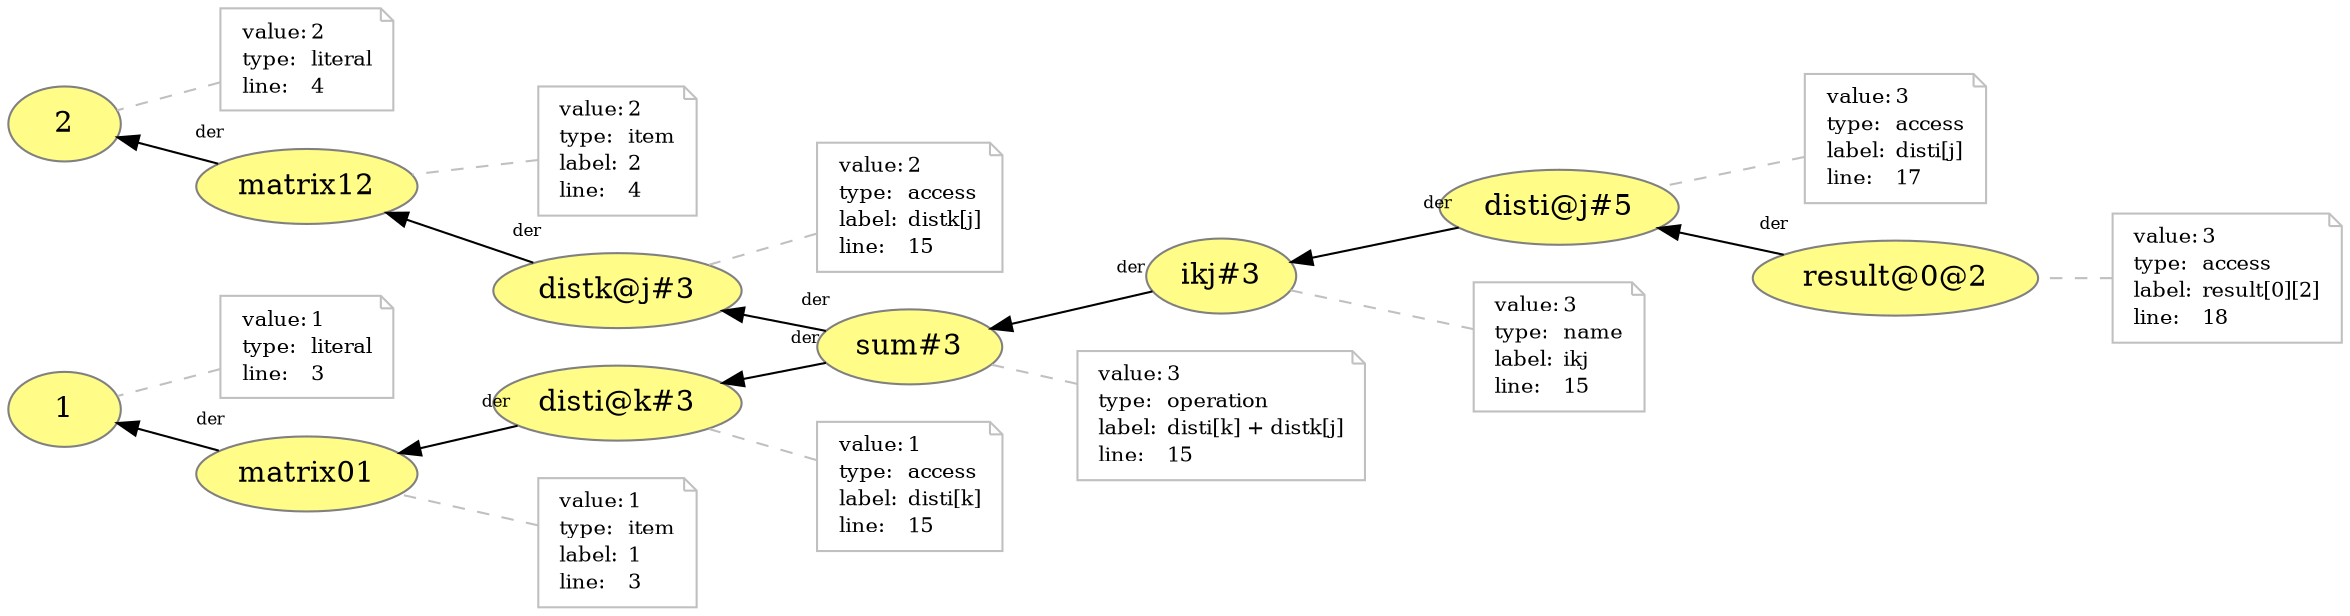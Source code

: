 digraph "PROV" { size="16,12"; rankdir="RL";
"http://example.org/distk@j#3" -> "http://example.org/matrix12" [labelfontsize="8",labeldistance="1.5",labelangle="60.0",rotation="20",taillabel="der"]
"http://example.org/disti@j#5" -> "http://example.org/ikj#3" [labelfontsize="8",labeldistance="1.5",labelangle="60.0",rotation="20",taillabel="der"]
"http://example.org/sum#3" [fillcolor="#FFFC87",color="#808080",style="filled",label="sum#3",URL="http://example.org/sum#3"]
"http://example.org/sum#3-attrs" [color="gray",shape="note",fontsize="10",fontcolor="black",label=<<TABLE cellpadding="0" border="0">
	<TR>
	    <TD align="left">value:</TD>
	    <TD align="left">3</TD>
	</TR>
	<TR>
	    <TD align="left">type:</TD>
	    <TD align="left">operation</TD>
	</TR>
	<TR>
	    <TD align="left">label:</TD>
	    <TD align="left">disti[k] + distk[j]</TD>
	</TR>
	<TR>
	    <TD align="left">line:</TD>
	    <TD align="left">15</TD>
	</TR>
</TABLE>>]
"http://example.org/sum#3-attrs" -> "http://example.org/sum#3" [color="gray",style="dashed",arrowhead="none"]
"http://example.org/1" [fillcolor="#FFFC87",color="#808080",style="filled",label="1",URL="http://example.org/1"]
"http://example.org/1-attrs" [color="gray",shape="note",fontsize="10",fontcolor="black",label=<<TABLE cellpadding="0" border="0">
	<TR>
	    <TD align="left">value:</TD>
	    <TD align="left">1</TD>
	</TR>
	<TR>
	    <TD align="left">type:</TD>
	    <TD align="left">literal</TD>
	</TR>
	<TR>
	    <TD align="left">line:</TD>
	    <TD align="left">3</TD>
	</TR>
</TABLE>>]
"http://example.org/1-attrs" -> "http://example.org/1" [color="gray",style="dashed",arrowhead="none"]
"http://example.org/ikj#3" [fillcolor="#FFFC87",color="#808080",style="filled",label="ikj#3",URL="http://example.org/ikj#3"]
"http://example.org/ikj#3-attrs" [color="gray",shape="note",fontsize="10",fontcolor="black",label=<<TABLE cellpadding="0" border="0">
	<TR>
	    <TD align="left">value:</TD>
	    <TD align="left">3</TD>
	</TR>
	<TR>
	    <TD align="left">type:</TD>
	    <TD align="left">name</TD>
	</TR>
	<TR>
	    <TD align="left">label:</TD>
	    <TD align="left">ikj</TD>
	</TR>
	<TR>
	    <TD align="left">line:</TD>
	    <TD align="left">15</TD>
	</TR>
</TABLE>>]
"http://example.org/ikj#3-attrs" -> "http://example.org/ikj#3" [color="gray",style="dashed",arrowhead="none"]
"http://example.org/2" [fillcolor="#FFFC87",color="#808080",style="filled",label="2",URL="http://example.org/2"]
"http://example.org/2-attrs" [color="gray",shape="note",fontsize="10",fontcolor="black",label=<<TABLE cellpadding="0" border="0">
	<TR>
	    <TD align="left">value:</TD>
	    <TD align="left">2</TD>
	</TR>
	<TR>
	    <TD align="left">type:</TD>
	    <TD align="left">literal</TD>
	</TR>
	<TR>
	    <TD align="left">line:</TD>
	    <TD align="left">4</TD>
	</TR>
</TABLE>>]
"http://example.org/2-attrs" -> "http://example.org/2" [color="gray",style="dashed",arrowhead="none"]
"http://example.org/disti@j#5" [fillcolor="#FFFC87",color="#808080",style="filled",label="disti@j#5",URL="http://example.org/disti@j#5"]
"http://example.org/disti@j#5-attrs" [color="gray",shape="note",fontsize="10",fontcolor="black",label=<<TABLE cellpadding="0" border="0">
	<TR>
	    <TD align="left">value:</TD>
	    <TD align="left">3</TD>
	</TR>
	<TR>
	    <TD align="left">type:</TD>
	    <TD align="left">access</TD>
	</TR>
	<TR>
	    <TD align="left">label:</TD>
	    <TD align="left">disti[j]</TD>
	</TR>
	<TR>
	    <TD align="left">line:</TD>
	    <TD align="left">17</TD>
	</TR>
</TABLE>>]
"http://example.org/disti@j#5-attrs" -> "http://example.org/disti@j#5" [color="gray",style="dashed",arrowhead="none"]
"http://example.org/sum#3" -> "http://example.org/distk@j#3" [labelfontsize="8",labeldistance="1.5",labelangle="60.0",rotation="20",taillabel="der"]
"http://example.org/disti@k#3" -> "http://example.org/matrix01" [labelfontsize="8",labeldistance="1.5",labelangle="60.0",rotation="20",taillabel="der"]
"http://example.org/result@0@2" [fillcolor="#FFFC87",color="#808080",style="filled",label="result@0@2",URL="http://example.org/result@0@2"]
"http://example.org/result@0@2-attrs" [color="gray",shape="note",fontsize="10",fontcolor="black",label=<<TABLE cellpadding="0" border="0">
	<TR>
	    <TD align="left">value:</TD>
	    <TD align="left">3</TD>
	</TR>
	<TR>
	    <TD align="left">type:</TD>
	    <TD align="left">access</TD>
	</TR>
	<TR>
	    <TD align="left">label:</TD>
	    <TD align="left">result[0][2]</TD>
	</TR>
	<TR>
	    <TD align="left">line:</TD>
	    <TD align="left">18</TD>
	</TR>
</TABLE>>]
"http://example.org/result@0@2-attrs" -> "http://example.org/result@0@2" [color="gray",style="dashed",arrowhead="none"]
"http://example.org/matrix12" [fillcolor="#FFFC87",color="#808080",style="filled",label="matrix12",URL="http://example.org/matrix12"]
"http://example.org/matrix12-attrs" [color="gray",shape="note",fontsize="10",fontcolor="black",label=<<TABLE cellpadding="0" border="0">
	<TR>
	    <TD align="left">value:</TD>
	    <TD align="left">2</TD>
	</TR>
	<TR>
	    <TD align="left">type:</TD>
	    <TD align="left">item</TD>
	</TR>
	<TR>
	    <TD align="left">label:</TD>
	    <TD align="left">2</TD>
	</TR>
	<TR>
	    <TD align="left">line:</TD>
	    <TD align="left">4</TD>
	</TR>
</TABLE>>]
"http://example.org/matrix12-attrs" -> "http://example.org/matrix12" [color="gray",style="dashed",arrowhead="none"]
"http://example.org/ikj#3" -> "http://example.org/sum#3" [labelfontsize="8",labeldistance="1.5",labelangle="60.0",rotation="20",taillabel="der"]
"http://example.org/distk@j#3" [fillcolor="#FFFC87",color="#808080",style="filled",label="distk@j#3",URL="http://example.org/distk@j#3"]
"http://example.org/distk@j#3-attrs" [color="gray",shape="note",fontsize="10",fontcolor="black",label=<<TABLE cellpadding="0" border="0">
	<TR>
	    <TD align="left">value:</TD>
	    <TD align="left">2</TD>
	</TR>
	<TR>
	    <TD align="left">type:</TD>
	    <TD align="left">access</TD>
	</TR>
	<TR>
	    <TD align="left">label:</TD>
	    <TD align="left">distk[j]</TD>
	</TR>
	<TR>
	    <TD align="left">line:</TD>
	    <TD align="left">15</TD>
	</TR>
</TABLE>>]
"http://example.org/distk@j#3-attrs" -> "http://example.org/distk@j#3" [color="gray",style="dashed",arrowhead="none"]
"http://example.org/matrix12" -> "http://example.org/2" [labelfontsize="8",labeldistance="1.5",labelangle="60.0",rotation="20",taillabel="der"]
"http://example.org/disti@k#3" [fillcolor="#FFFC87",color="#808080",style="filled",label="disti@k#3",URL="http://example.org/disti@k#3"]
"http://example.org/disti@k#3-attrs" [color="gray",shape="note",fontsize="10",fontcolor="black",label=<<TABLE cellpadding="0" border="0">
	<TR>
	    <TD align="left">value:</TD>
	    <TD align="left">1</TD>
	</TR>
	<TR>
	    <TD align="left">type:</TD>
	    <TD align="left">access</TD>
	</TR>
	<TR>
	    <TD align="left">label:</TD>
	    <TD align="left">disti[k]</TD>
	</TR>
	<TR>
	    <TD align="left">line:</TD>
	    <TD align="left">15</TD>
	</TR>
</TABLE>>]
"http://example.org/disti@k#3-attrs" -> "http://example.org/disti@k#3" [color="gray",style="dashed",arrowhead="none"]
"http://example.org/matrix01" [fillcolor="#FFFC87",color="#808080",style="filled",label="matrix01",URL="http://example.org/matrix01"]
"http://example.org/matrix01-attrs" [color="gray",shape="note",fontsize="10",fontcolor="black",label=<<TABLE cellpadding="0" border="0">
	<TR>
	    <TD align="left">value:</TD>
	    <TD align="left">1</TD>
	</TR>
	<TR>
	    <TD align="left">type:</TD>
	    <TD align="left">item</TD>
	</TR>
	<TR>
	    <TD align="left">label:</TD>
	    <TD align="left">1</TD>
	</TR>
	<TR>
	    <TD align="left">line:</TD>
	    <TD align="left">3</TD>
	</TR>
</TABLE>>]
"http://example.org/matrix01-attrs" -> "http://example.org/matrix01" [color="gray",style="dashed",arrowhead="none"]
"http://example.org/sum#3" -> "http://example.org/disti@k#3" [labelfontsize="8",labeldistance="1.5",labelangle="60.0",rotation="20",taillabel="der"]
"http://example.org/result@0@2" -> "http://example.org/disti@j#5" [labelfontsize="8",labeldistance="1.5",labelangle="60.0",rotation="20",taillabel="der"]
"http://example.org/matrix01" -> "http://example.org/1" [labelfontsize="8",labeldistance="1.5",labelangle="60.0",rotation="20",taillabel="der"]
}
